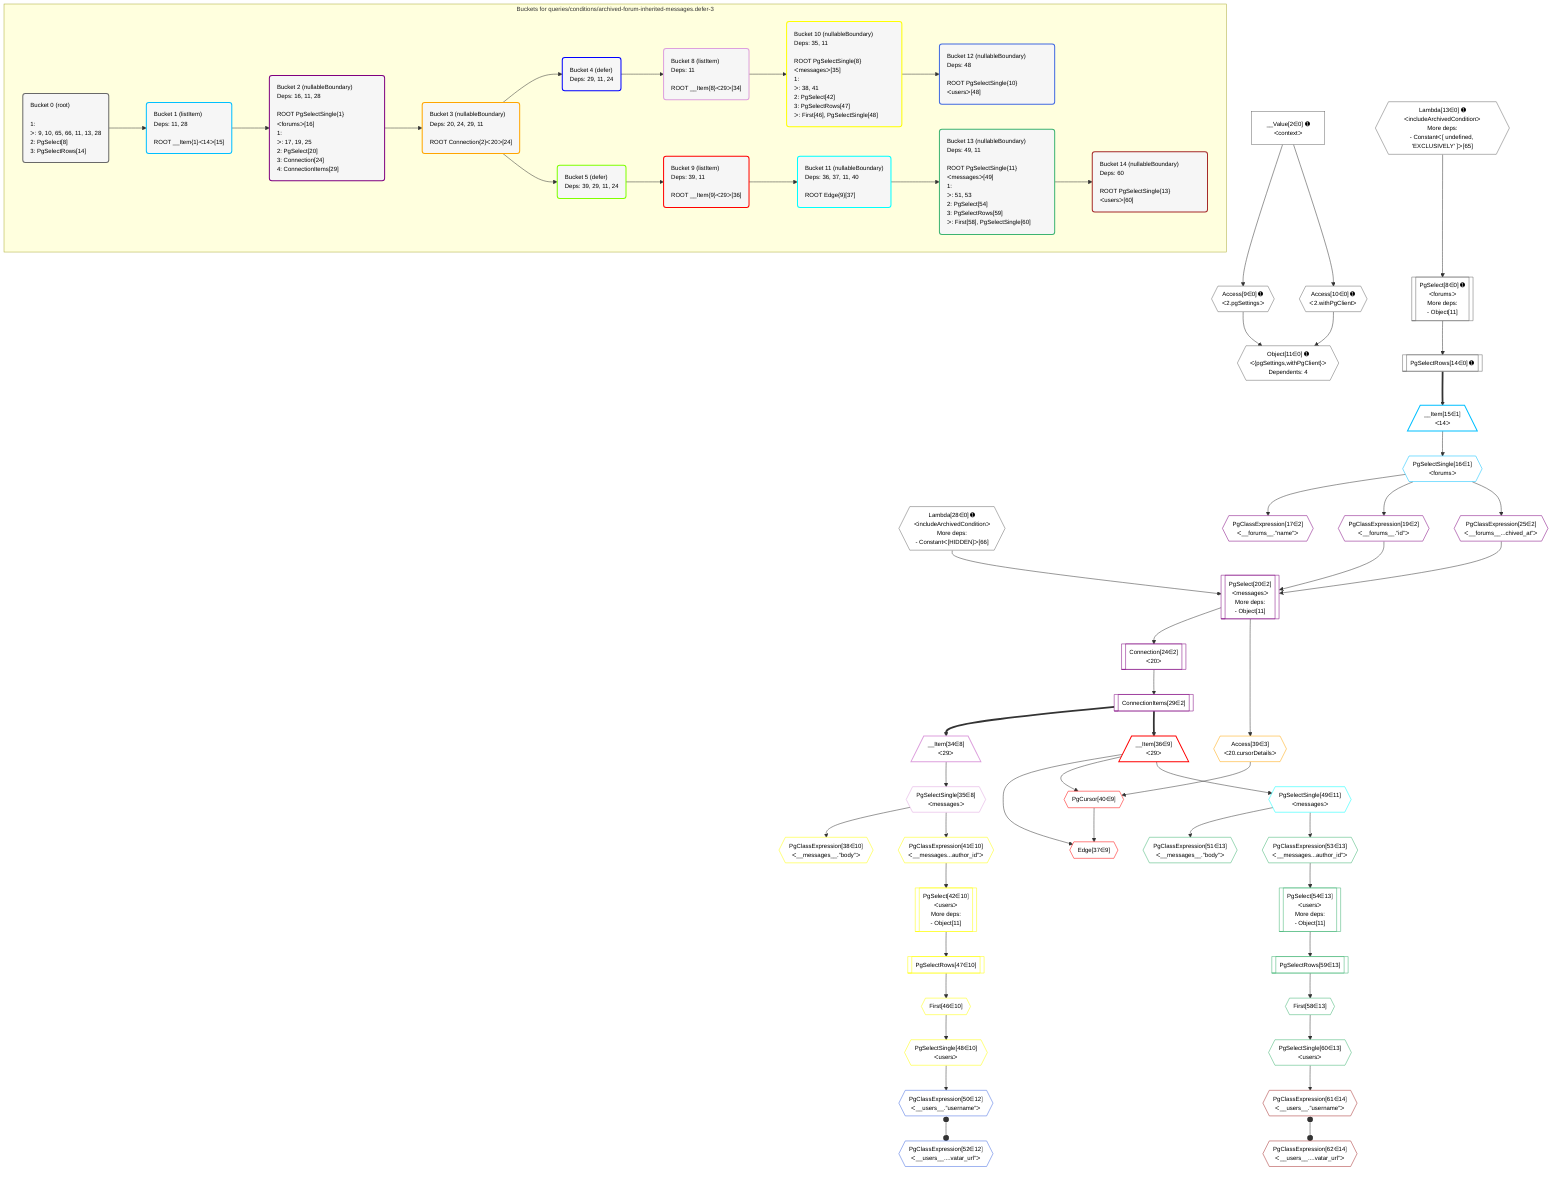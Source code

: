 %%{init: {'themeVariables': { 'fontSize': '12px'}}}%%
graph TD
    classDef path fill:#eee,stroke:#000,color:#000
    classDef plan fill:#fff,stroke-width:1px,color:#000
    classDef itemplan fill:#fff,stroke-width:2px,color:#000
    classDef unbatchedplan fill:#dff,stroke-width:1px,color:#000
    classDef sideeffectplan fill:#fcc,stroke-width:2px,color:#000
    classDef bucket fill:#f6f6f6,color:#000,stroke-width:2px,text-align:left

    subgraph "Buckets for queries/conditions/archived-forum-inherited-messages.defer-3"
    Bucket0("Bucket 0 (root)<br /><br />1: <br />ᐳ: 9, 10, 65, 66, 11, 13, 28<br />2: PgSelect[8]<br />3: PgSelectRows[14]"):::bucket
    Bucket1("Bucket 1 (listItem)<br />Deps: 11, 28<br /><br />ROOT __Item{1}ᐸ14ᐳ[15]"):::bucket
    Bucket2("Bucket 2 (nullableBoundary)<br />Deps: 16, 11, 28<br /><br />ROOT PgSelectSingle{1}ᐸforumsᐳ[16]<br />1: <br />ᐳ: 17, 19, 25<br />2: PgSelect[20]<br />3: Connection[24]<br />4: ConnectionItems[29]"):::bucket
    Bucket3("Bucket 3 (nullableBoundary)<br />Deps: 20, 24, 29, 11<br /><br />ROOT Connection{2}ᐸ20ᐳ[24]"):::bucket
    Bucket4("Bucket 4 (defer)<br />Deps: 29, 11, 24"):::bucket
    Bucket5("Bucket 5 (defer)<br />Deps: 39, 29, 11, 24"):::bucket
    Bucket8("Bucket 8 (listItem)<br />Deps: 11<br /><br />ROOT __Item{8}ᐸ29ᐳ[34]"):::bucket
    Bucket9("Bucket 9 (listItem)<br />Deps: 39, 11<br /><br />ROOT __Item{9}ᐸ29ᐳ[36]"):::bucket
    Bucket10("Bucket 10 (nullableBoundary)<br />Deps: 35, 11<br /><br />ROOT PgSelectSingle{8}ᐸmessagesᐳ[35]<br />1: <br />ᐳ: 38, 41<br />2: PgSelect[42]<br />3: PgSelectRows[47]<br />ᐳ: First[46], PgSelectSingle[48]"):::bucket
    Bucket11("Bucket 11 (nullableBoundary)<br />Deps: 36, 37, 11, 40<br /><br />ROOT Edge{9}[37]"):::bucket
    Bucket12("Bucket 12 (nullableBoundary)<br />Deps: 48<br /><br />ROOT PgSelectSingle{10}ᐸusersᐳ[48]"):::bucket
    Bucket13("Bucket 13 (nullableBoundary)<br />Deps: 49, 11<br /><br />ROOT PgSelectSingle{11}ᐸmessagesᐳ[49]<br />1: <br />ᐳ: 51, 53<br />2: PgSelect[54]<br />3: PgSelectRows[59]<br />ᐳ: First[58], PgSelectSingle[60]"):::bucket
    Bucket14("Bucket 14 (nullableBoundary)<br />Deps: 60<br /><br />ROOT PgSelectSingle{13}ᐸusersᐳ[60]"):::bucket
    end
    Bucket0 --> Bucket1
    Bucket1 --> Bucket2
    Bucket2 --> Bucket3
    Bucket3 --> Bucket4 & Bucket5
    Bucket4 --> Bucket8
    Bucket5 --> Bucket9
    Bucket8 --> Bucket10
    Bucket9 --> Bucket11
    Bucket10 --> Bucket12
    Bucket11 --> Bucket13
    Bucket13 --> Bucket14

    %% plan dependencies
    PgSelect8[["PgSelect[8∈0] ➊<br />ᐸforumsᐳ<br />More deps:<br />- Object[11]"]]:::plan
    Lambda13{{"Lambda[13∈0] ➊<br />ᐸincludeArchivedConditionᐳ<br />More deps:<br />- Constantᐸ[ undefined, 'EXCLUSIVELY' ]ᐳ[65]"}}:::plan
    Lambda13 --> PgSelect8
    Object11{{"Object[11∈0] ➊<br />ᐸ{pgSettings,withPgClient}ᐳ<br />Dependents: 4"}}:::plan
    Access9{{"Access[9∈0] ➊<br />ᐸ2.pgSettingsᐳ"}}:::plan
    Access10{{"Access[10∈0] ➊<br />ᐸ2.withPgClientᐳ"}}:::plan
    Access9 & Access10 --> Object11
    __Value2["__Value[2∈0] ➊<br />ᐸcontextᐳ"]:::plan
    __Value2 --> Access9
    __Value2 --> Access10
    PgSelectRows14[["PgSelectRows[14∈0] ➊"]]:::plan
    PgSelect8 --> PgSelectRows14
    Lambda28{{"Lambda[28∈0] ➊<br />ᐸincludeArchivedConditionᐳ<br />More deps:<br />- Constantᐸ[HIDDEN]ᐳ[66]"}}:::plan
    __Item15[/"__Item[15∈1]<br />ᐸ14ᐳ"\]:::itemplan
    PgSelectRows14 ==> __Item15
    PgSelectSingle16{{"PgSelectSingle[16∈1]<br />ᐸforumsᐳ"}}:::plan
    __Item15 --> PgSelectSingle16
    PgSelect20[["PgSelect[20∈2]<br />ᐸmessagesᐳ<br />More deps:<br />- Object[11]"]]:::plan
    PgClassExpression19{{"PgClassExpression[19∈2]<br />ᐸ__forums__.”id”ᐳ"}}:::plan
    PgClassExpression25{{"PgClassExpression[25∈2]<br />ᐸ__forums__...chived_at”ᐳ"}}:::plan
    PgClassExpression19 & PgClassExpression25 & Lambda28 --> PgSelect20
    PgClassExpression17{{"PgClassExpression[17∈2]<br />ᐸ__forums__.”name”ᐳ"}}:::plan
    PgSelectSingle16 --> PgClassExpression17
    PgSelectSingle16 --> PgClassExpression19
    Connection24[["Connection[24∈2]<br />ᐸ20ᐳ"]]:::plan
    PgSelect20 --> Connection24
    PgSelectSingle16 --> PgClassExpression25
    ConnectionItems29[["ConnectionItems[29∈2]"]]:::plan
    Connection24 --> ConnectionItems29
    Access39{{"Access[39∈3]<br />ᐸ20.cursorDetailsᐳ"}}:::plan
    PgSelect20 --> Access39
    __Item34[/"__Item[34∈8]<br />ᐸ29ᐳ"\]:::itemplan
    ConnectionItems29 ==> __Item34
    PgSelectSingle35{{"PgSelectSingle[35∈8]<br />ᐸmessagesᐳ"}}:::plan
    __Item34 --> PgSelectSingle35
    Edge37{{"Edge[37∈9]"}}:::plan
    __Item36[/"__Item[36∈9]<br />ᐸ29ᐳ"\]:::itemplan
    PgCursor40{{"PgCursor[40∈9]"}}:::plan
    __Item36 & PgCursor40 --> Edge37
    __Item36 & Access39 --> PgCursor40
    ConnectionItems29 ==> __Item36
    PgSelect42[["PgSelect[42∈10]<br />ᐸusersᐳ<br />More deps:<br />- Object[11]"]]:::plan
    PgClassExpression41{{"PgClassExpression[41∈10]<br />ᐸ__messages...author_id”ᐳ"}}:::plan
    PgClassExpression41 --> PgSelect42
    PgClassExpression38{{"PgClassExpression[38∈10]<br />ᐸ__messages__.”body”ᐳ"}}:::plan
    PgSelectSingle35 --> PgClassExpression38
    PgSelectSingle35 --> PgClassExpression41
    First46{{"First[46∈10]"}}:::plan
    PgSelectRows47[["PgSelectRows[47∈10]"]]:::plan
    PgSelectRows47 --> First46
    PgSelect42 --> PgSelectRows47
    PgSelectSingle48{{"PgSelectSingle[48∈10]<br />ᐸusersᐳ"}}:::plan
    First46 --> PgSelectSingle48
    PgSelectSingle49{{"PgSelectSingle[49∈11]<br />ᐸmessagesᐳ"}}:::plan
    __Item36 --> PgSelectSingle49
    PgClassExpression50{{"PgClassExpression[50∈12]<br />ᐸ__users__.”username”ᐳ"}}:::plan
    PgSelectSingle48 --> PgClassExpression50
    PgClassExpression52{{"PgClassExpression[52∈12]<br />ᐸ__users__....vatar_url”ᐳ"}}:::plan
    PgClassExpression50 o--o PgClassExpression52
    PgSelect54[["PgSelect[54∈13]<br />ᐸusersᐳ<br />More deps:<br />- Object[11]"]]:::plan
    PgClassExpression53{{"PgClassExpression[53∈13]<br />ᐸ__messages...author_id”ᐳ"}}:::plan
    PgClassExpression53 --> PgSelect54
    PgClassExpression51{{"PgClassExpression[51∈13]<br />ᐸ__messages__.”body”ᐳ"}}:::plan
    PgSelectSingle49 --> PgClassExpression51
    PgSelectSingle49 --> PgClassExpression53
    First58{{"First[58∈13]"}}:::plan
    PgSelectRows59[["PgSelectRows[59∈13]"]]:::plan
    PgSelectRows59 --> First58
    PgSelect54 --> PgSelectRows59
    PgSelectSingle60{{"PgSelectSingle[60∈13]<br />ᐸusersᐳ"}}:::plan
    First58 --> PgSelectSingle60
    PgClassExpression61{{"PgClassExpression[61∈14]<br />ᐸ__users__.”username”ᐳ"}}:::plan
    PgSelectSingle60 --> PgClassExpression61
    PgClassExpression62{{"PgClassExpression[62∈14]<br />ᐸ__users__....vatar_url”ᐳ"}}:::plan
    PgClassExpression61 o--o PgClassExpression62

    %% define steps
    classDef bucket0 stroke:#696969
    class Bucket0,__Value2,PgSelect8,Access9,Access10,Object11,Lambda13,PgSelectRows14,Lambda28 bucket0
    classDef bucket1 stroke:#00bfff
    class Bucket1,__Item15,PgSelectSingle16 bucket1
    classDef bucket2 stroke:#7f007f
    class Bucket2,PgClassExpression17,PgClassExpression19,PgSelect20,Connection24,PgClassExpression25,ConnectionItems29 bucket2
    classDef bucket3 stroke:#ffa500
    class Bucket3,Access39 bucket3
    classDef bucket4 stroke:#0000ff
    class Bucket4 bucket4
    classDef bucket5 stroke:#7fff00
    class Bucket5 bucket5
    classDef bucket8 stroke:#dda0dd
    class Bucket8,__Item34,PgSelectSingle35 bucket8
    classDef bucket9 stroke:#ff0000
    class Bucket9,__Item36,Edge37,PgCursor40 bucket9
    classDef bucket10 stroke:#ffff00
    class Bucket10,PgClassExpression38,PgClassExpression41,PgSelect42,First46,PgSelectRows47,PgSelectSingle48 bucket10
    classDef bucket11 stroke:#00ffff
    class Bucket11,PgSelectSingle49 bucket11
    classDef bucket12 stroke:#4169e1
    class Bucket12,PgClassExpression50,PgClassExpression52 bucket12
    classDef bucket13 stroke:#3cb371
    class Bucket13,PgClassExpression51,PgClassExpression53,PgSelect54,First58,PgSelectRows59,PgSelectSingle60 bucket13
    classDef bucket14 stroke:#a52a2a
    class Bucket14,PgClassExpression61,PgClassExpression62 bucket14
